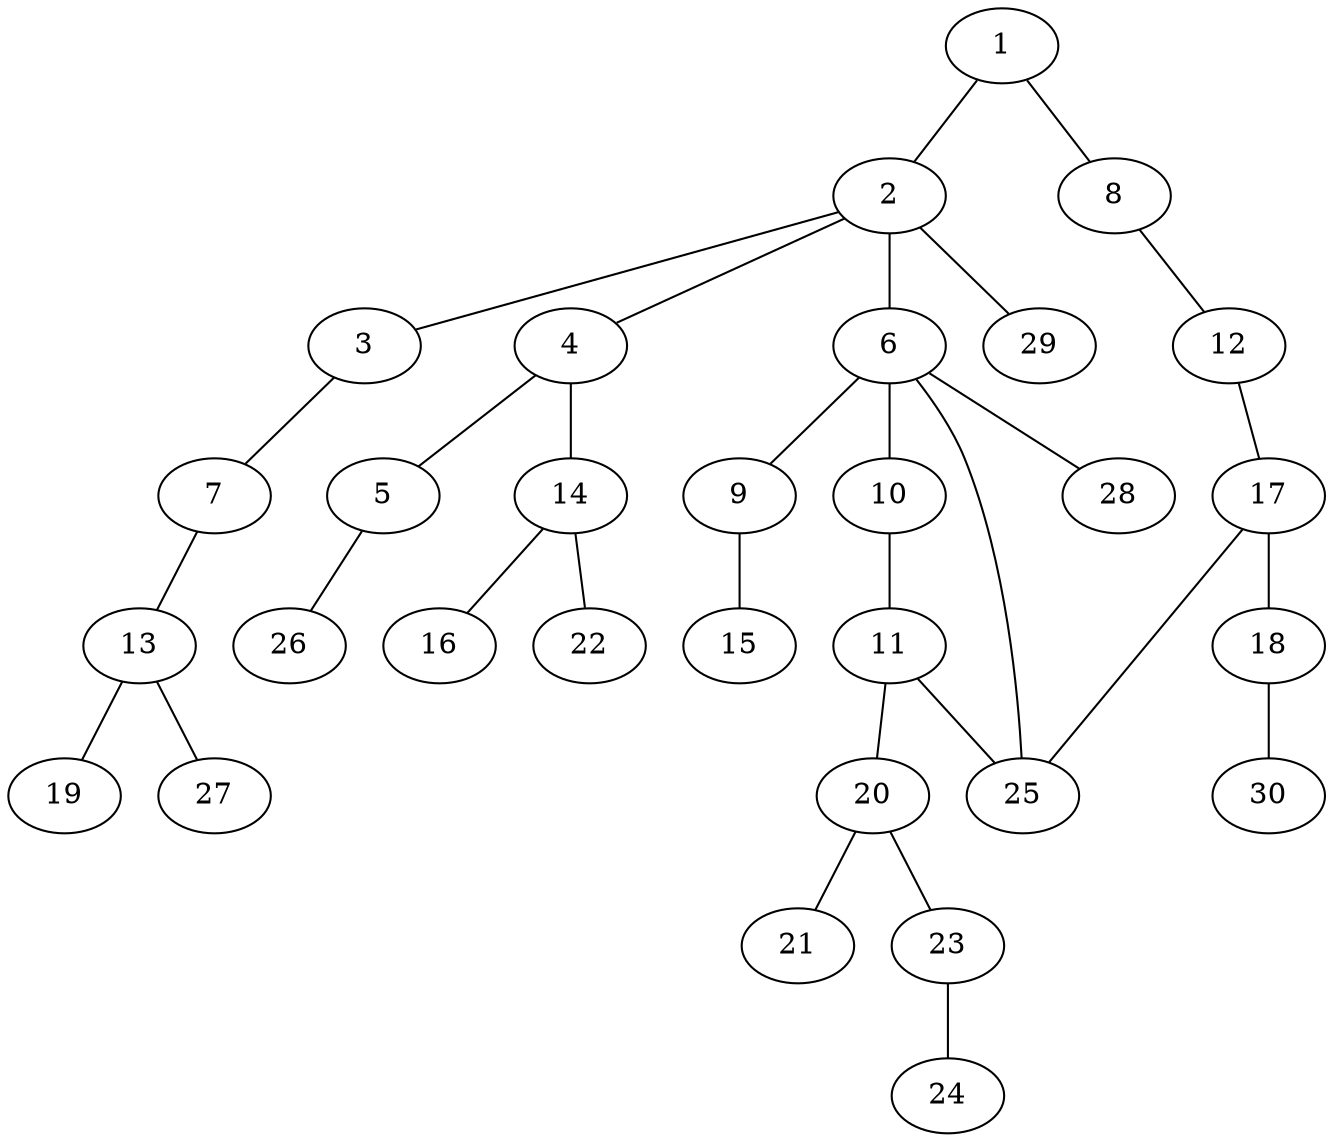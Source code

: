 graph graphname {1--2
1--8
2--3
2--4
2--6
2--29
3--7
4--5
4--14
5--26
6--9
6--10
6--25
6--28
7--13
8--12
9--15
10--11
11--20
11--25
12--17
13--19
13--27
14--16
14--22
17--18
17--25
18--30
20--21
20--23
23--24
}